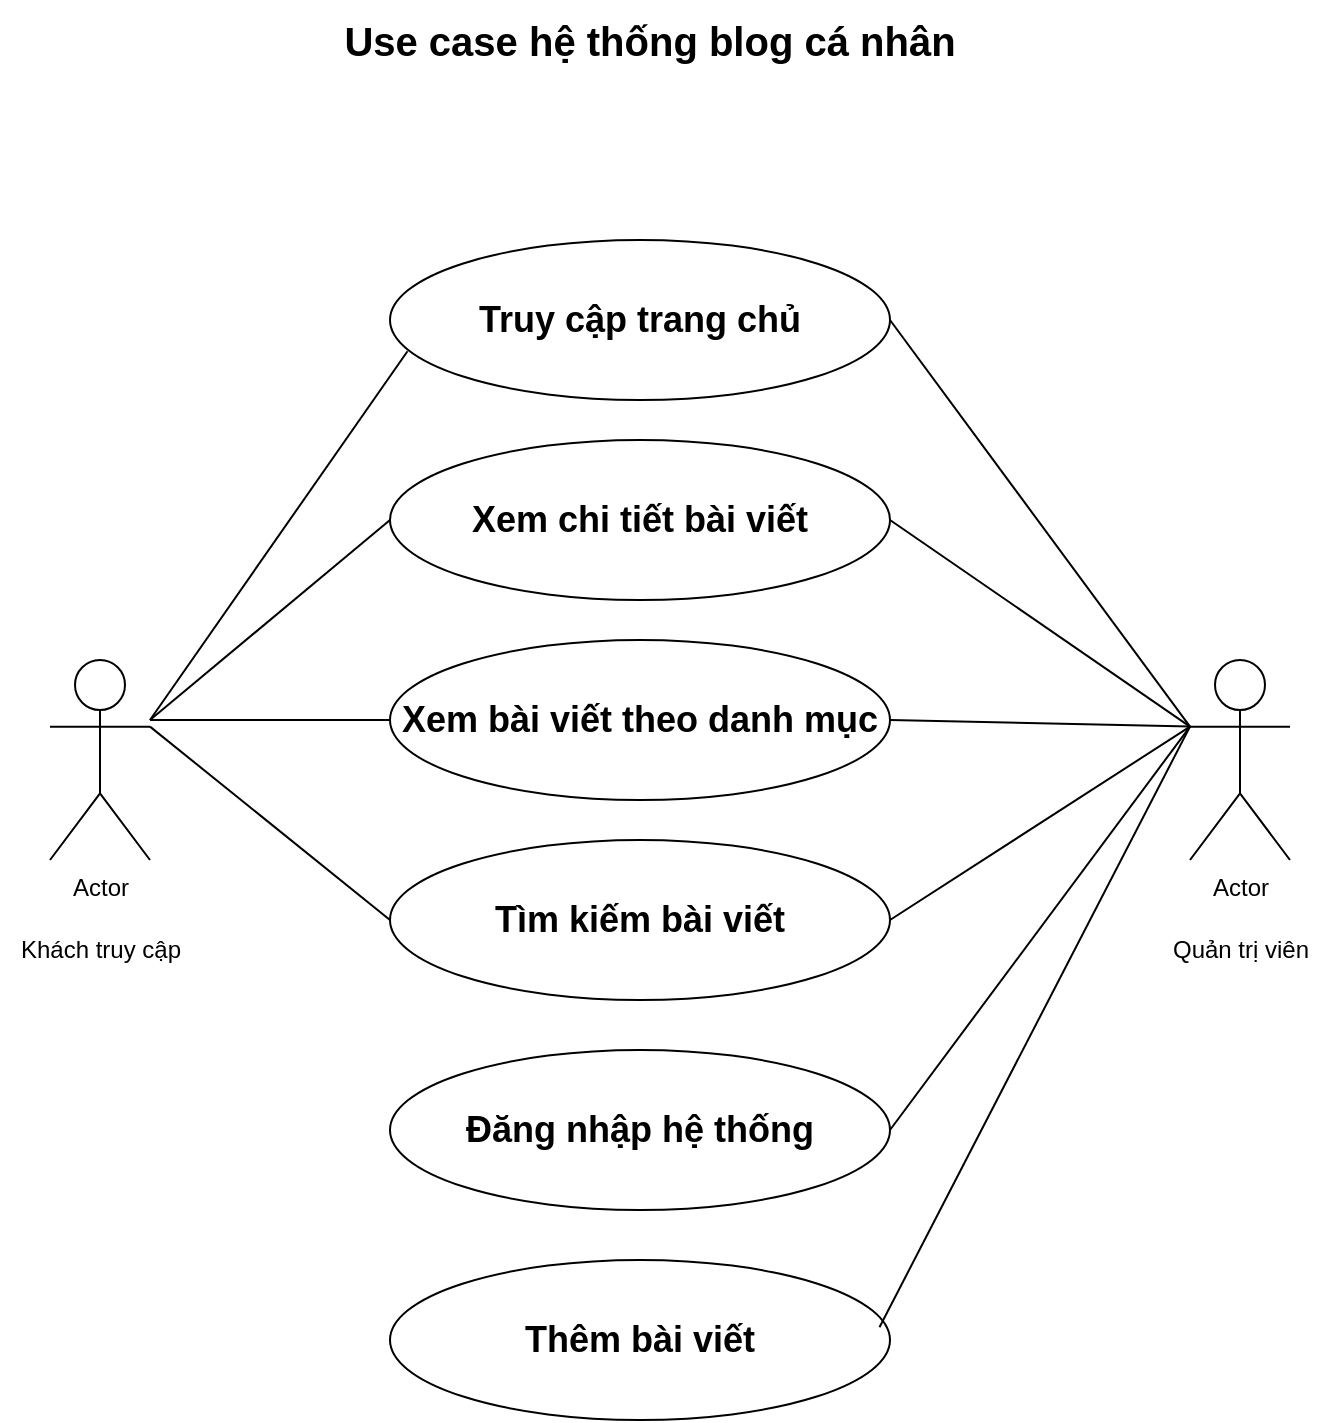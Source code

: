 <mxfile version="26.0.15">
  <diagram name="Trang-1" id="O34rYhK44o169_PtzAiv">
    <mxGraphModel dx="1042" dy="627" grid="1" gridSize="10" guides="1" tooltips="1" connect="1" arrows="1" fold="1" page="1" pageScale="1" pageWidth="827" pageHeight="1169" math="0" shadow="0">
      <root>
        <mxCell id="0" />
        <mxCell id="1" parent="0" />
        <mxCell id="ZU32IizSrnA32IaH0doB-1" value="Actor" style="shape=umlActor;verticalLabelPosition=bottom;verticalAlign=top;html=1;outlineConnect=0;" parent="1" vertex="1">
          <mxGeometry x="104" y="350" width="50" height="100" as="geometry" />
        </mxCell>
        <mxCell id="ZU32IizSrnA32IaH0doB-2" value="&lt;h2&gt;Truy cập trang chủ&lt;/h2&gt;" style="ellipse;whiteSpace=wrap;html=1;" parent="1" vertex="1">
          <mxGeometry x="274" y="140" width="250" height="80" as="geometry" />
        </mxCell>
        <mxCell id="ZU32IizSrnA32IaH0doB-3" value="&lt;h2&gt;Xem chi tiết bài viết&lt;/h2&gt;" style="ellipse;whiteSpace=wrap;html=1;" parent="1" vertex="1">
          <mxGeometry x="274" y="240" width="250" height="80" as="geometry" />
        </mxCell>
        <mxCell id="ZU32IizSrnA32IaH0doB-4" value="&lt;h2&gt;Xem bài viết theo danh mục&lt;/h2&gt;" style="ellipse;whiteSpace=wrap;html=1;" parent="1" vertex="1">
          <mxGeometry x="274" y="340" width="250" height="80" as="geometry" />
        </mxCell>
        <mxCell id="ZU32IizSrnA32IaH0doB-7" value="&lt;h2&gt;Đăng nhập hệ thống&lt;/h2&gt;" style="ellipse;whiteSpace=wrap;html=1;" parent="1" vertex="1">
          <mxGeometry x="274" y="545" width="250" height="80" as="geometry" />
        </mxCell>
        <mxCell id="ZU32IizSrnA32IaH0doB-9" value="&lt;h2&gt;Thêm bài viết&lt;/h2&gt;" style="ellipse;whiteSpace=wrap;html=1;" parent="1" vertex="1">
          <mxGeometry x="274" y="650" width="250" height="80" as="geometry" />
        </mxCell>
        <mxCell id="rPg01ZpCgp__U0FlaiiM-2" value="&lt;div&gt;Khách truy cập&lt;/div&gt;" style="text;html=1;align=center;verticalAlign=middle;resizable=0;points=[];autosize=1;strokeColor=none;fillColor=none;" parent="1" vertex="1">
          <mxGeometry x="79" y="480" width="100" height="30" as="geometry" />
        </mxCell>
        <mxCell id="rPg01ZpCgp__U0FlaiiM-7" value="Actor" style="shape=umlActor;verticalLabelPosition=bottom;verticalAlign=top;html=1;outlineConnect=0;" parent="1" vertex="1">
          <mxGeometry x="674" y="350" width="50" height="100" as="geometry" />
        </mxCell>
        <mxCell id="rPg01ZpCgp__U0FlaiiM-8" value="&lt;div&gt;Quản trị viên&lt;/div&gt;" style="text;html=1;align=center;verticalAlign=middle;resizable=0;points=[];autosize=1;strokeColor=none;fillColor=none;" parent="1" vertex="1">
          <mxGeometry x="654" y="480" width="90" height="30" as="geometry" />
        </mxCell>
        <mxCell id="rPg01ZpCgp__U0FlaiiM-9" value="" style="endArrow=none;html=1;rounded=0;entryX=0.035;entryY=0.695;entryDx=0;entryDy=0;entryPerimeter=0;" parent="1" target="ZU32IizSrnA32IaH0doB-2" edge="1">
          <mxGeometry width="50" height="50" relative="1" as="geometry">
            <mxPoint x="154" y="380" as="sourcePoint" />
            <mxPoint x="204" y="330" as="targetPoint" />
          </mxGeometry>
        </mxCell>
        <mxCell id="rPg01ZpCgp__U0FlaiiM-10" value="" style="endArrow=none;html=1;rounded=0;entryX=0;entryY=0.5;entryDx=0;entryDy=0;" parent="1" target="ZU32IizSrnA32IaH0doB-3" edge="1">
          <mxGeometry width="50" height="50" relative="1" as="geometry">
            <mxPoint x="154" y="380" as="sourcePoint" />
            <mxPoint x="293" y="206" as="targetPoint" />
          </mxGeometry>
        </mxCell>
        <mxCell id="rPg01ZpCgp__U0FlaiiM-11" value="" style="endArrow=none;html=1;rounded=0;entryX=0;entryY=0.5;entryDx=0;entryDy=0;" parent="1" target="ZU32IizSrnA32IaH0doB-4" edge="1">
          <mxGeometry width="50" height="50" relative="1" as="geometry">
            <mxPoint x="154" y="380" as="sourcePoint" />
            <mxPoint x="284" y="290" as="targetPoint" />
          </mxGeometry>
        </mxCell>
        <mxCell id="rPg01ZpCgp__U0FlaiiM-19" value="&lt;b&gt;Use case hệ thống blog cá nhân&lt;/b&gt;" style="text;html=1;align=center;verticalAlign=middle;whiteSpace=wrap;rounded=0;fontSize=20;" parent="1" vertex="1">
          <mxGeometry x="84" y="20" width="640" height="40" as="geometry" />
        </mxCell>
        <mxCell id="e1_3AWQBYJebTb_OyHbs-6" value="&lt;h2&gt;Tìm kiếm bài viết&lt;/h2&gt;" style="ellipse;whiteSpace=wrap;html=1;" parent="1" vertex="1">
          <mxGeometry x="274" y="440" width="250" height="80" as="geometry" />
        </mxCell>
        <mxCell id="loZCjQUpzsa5hg2eHozg-1" value="" style="endArrow=none;html=1;rounded=0;exitX=1;exitY=0.333;exitDx=0;exitDy=0;exitPerimeter=0;entryX=0;entryY=0.5;entryDx=0;entryDy=0;" edge="1" parent="1" source="ZU32IizSrnA32IaH0doB-1" target="e1_3AWQBYJebTb_OyHbs-6">
          <mxGeometry width="50" height="50" relative="1" as="geometry">
            <mxPoint x="179" y="460" as="sourcePoint" />
            <mxPoint x="229" y="410" as="targetPoint" />
          </mxGeometry>
        </mxCell>
        <mxCell id="loZCjQUpzsa5hg2eHozg-2" value="" style="endArrow=none;html=1;rounded=0;entryX=0;entryY=0.333;entryDx=0;entryDy=0;entryPerimeter=0;exitX=1;exitY=0.5;exitDx=0;exitDy=0;" edge="1" parent="1" source="ZU32IizSrnA32IaH0doB-2" target="rPg01ZpCgp__U0FlaiiM-7">
          <mxGeometry width="50" height="50" relative="1" as="geometry">
            <mxPoint x="580" y="450" as="sourcePoint" />
            <mxPoint x="630" y="400" as="targetPoint" />
          </mxGeometry>
        </mxCell>
        <mxCell id="loZCjQUpzsa5hg2eHozg-4" value="" style="endArrow=none;html=1;rounded=0;entryX=0;entryY=0.333;entryDx=0;entryDy=0;entryPerimeter=0;exitX=1;exitY=0.5;exitDx=0;exitDy=0;" edge="1" parent="1" source="ZU32IizSrnA32IaH0doB-3" target="rPg01ZpCgp__U0FlaiiM-7">
          <mxGeometry width="50" height="50" relative="1" as="geometry">
            <mxPoint x="580" y="410" as="sourcePoint" />
            <mxPoint x="630" y="360" as="targetPoint" />
          </mxGeometry>
        </mxCell>
        <mxCell id="loZCjQUpzsa5hg2eHozg-5" value="" style="endArrow=none;html=1;rounded=0;exitX=1;exitY=0.5;exitDx=0;exitDy=0;entryX=0;entryY=0.333;entryDx=0;entryDy=0;entryPerimeter=0;" edge="1" parent="1" source="ZU32IizSrnA32IaH0doB-4" target="rPg01ZpCgp__U0FlaiiM-7">
          <mxGeometry width="50" height="50" relative="1" as="geometry">
            <mxPoint x="570" y="440" as="sourcePoint" />
            <mxPoint x="620" y="390" as="targetPoint" />
          </mxGeometry>
        </mxCell>
        <mxCell id="loZCjQUpzsa5hg2eHozg-6" value="" style="endArrow=none;html=1;rounded=0;entryX=0;entryY=0.333;entryDx=0;entryDy=0;entryPerimeter=0;exitX=1;exitY=0.5;exitDx=0;exitDy=0;" edge="1" parent="1" source="e1_3AWQBYJebTb_OyHbs-6" target="rPg01ZpCgp__U0FlaiiM-7">
          <mxGeometry width="50" height="50" relative="1" as="geometry">
            <mxPoint x="604" y="450" as="sourcePoint" />
            <mxPoint x="654" y="400" as="targetPoint" />
          </mxGeometry>
        </mxCell>
        <mxCell id="loZCjQUpzsa5hg2eHozg-7" value="" style="endArrow=none;html=1;rounded=0;exitX=1;exitY=0.5;exitDx=0;exitDy=0;entryX=0;entryY=0.333;entryDx=0;entryDy=0;entryPerimeter=0;" edge="1" parent="1" source="ZU32IizSrnA32IaH0doB-7" target="rPg01ZpCgp__U0FlaiiM-7">
          <mxGeometry width="50" height="50" relative="1" as="geometry">
            <mxPoint x="570" y="585" as="sourcePoint" />
            <mxPoint x="620" y="535" as="targetPoint" />
          </mxGeometry>
        </mxCell>
        <mxCell id="loZCjQUpzsa5hg2eHozg-9" value="" style="endArrow=none;html=1;rounded=0;entryX=0;entryY=0.333;entryDx=0;entryDy=0;entryPerimeter=0;exitX=0.979;exitY=0.42;exitDx=0;exitDy=0;exitPerimeter=0;" edge="1" parent="1" source="ZU32IizSrnA32IaH0doB-9" target="rPg01ZpCgp__U0FlaiiM-7">
          <mxGeometry width="50" height="50" relative="1" as="geometry">
            <mxPoint x="570" y="660" as="sourcePoint" />
            <mxPoint x="620" y="610" as="targetPoint" />
          </mxGeometry>
        </mxCell>
      </root>
    </mxGraphModel>
  </diagram>
</mxfile>
